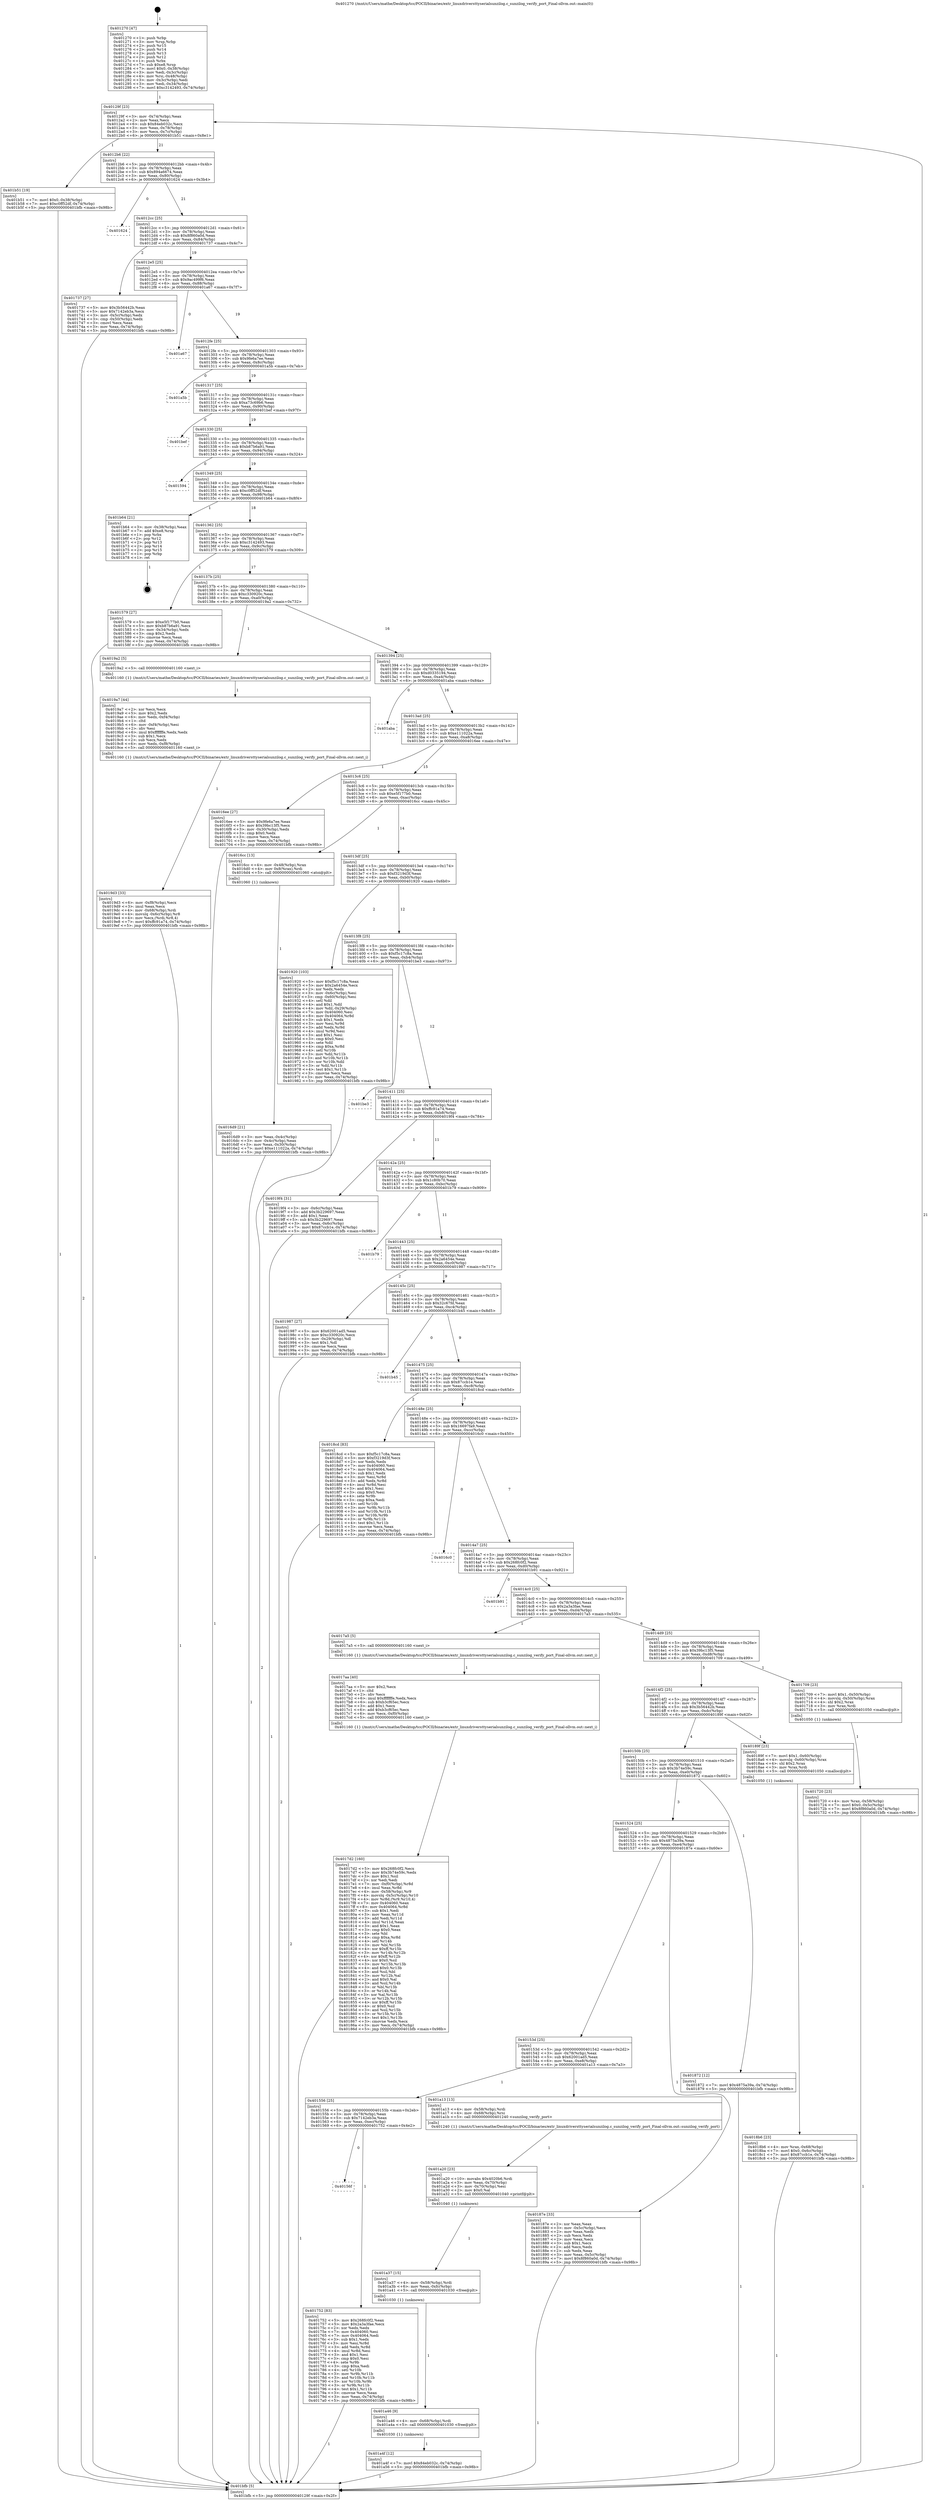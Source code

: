 digraph "0x401270" {
  label = "0x401270 (/mnt/c/Users/mathe/Desktop/tcc/POCII/binaries/extr_linuxdriversttyserialsunzilog.c_sunzilog_verify_port_Final-ollvm.out::main(0))"
  labelloc = "t"
  node[shape=record]

  Entry [label="",width=0.3,height=0.3,shape=circle,fillcolor=black,style=filled]
  "0x40129f" [label="{
     0x40129f [23]\l
     | [instrs]\l
     &nbsp;&nbsp;0x40129f \<+3\>: mov -0x74(%rbp),%eax\l
     &nbsp;&nbsp;0x4012a2 \<+2\>: mov %eax,%ecx\l
     &nbsp;&nbsp;0x4012a4 \<+6\>: sub $0x84eb032c,%ecx\l
     &nbsp;&nbsp;0x4012aa \<+3\>: mov %eax,-0x78(%rbp)\l
     &nbsp;&nbsp;0x4012ad \<+3\>: mov %ecx,-0x7c(%rbp)\l
     &nbsp;&nbsp;0x4012b0 \<+6\>: je 0000000000401b51 \<main+0x8e1\>\l
  }"]
  "0x401b51" [label="{
     0x401b51 [19]\l
     | [instrs]\l
     &nbsp;&nbsp;0x401b51 \<+7\>: movl $0x0,-0x38(%rbp)\l
     &nbsp;&nbsp;0x401b58 \<+7\>: movl $0xc0ff52df,-0x74(%rbp)\l
     &nbsp;&nbsp;0x401b5f \<+5\>: jmp 0000000000401bfb \<main+0x98b\>\l
  }"]
  "0x4012b6" [label="{
     0x4012b6 [22]\l
     | [instrs]\l
     &nbsp;&nbsp;0x4012b6 \<+5\>: jmp 00000000004012bb \<main+0x4b\>\l
     &nbsp;&nbsp;0x4012bb \<+3\>: mov -0x78(%rbp),%eax\l
     &nbsp;&nbsp;0x4012be \<+5\>: sub $0x894a6674,%eax\l
     &nbsp;&nbsp;0x4012c3 \<+3\>: mov %eax,-0x80(%rbp)\l
     &nbsp;&nbsp;0x4012c6 \<+6\>: je 0000000000401624 \<main+0x3b4\>\l
  }"]
  Exit [label="",width=0.3,height=0.3,shape=circle,fillcolor=black,style=filled,peripheries=2]
  "0x401624" [label="{
     0x401624\l
  }", style=dashed]
  "0x4012cc" [label="{
     0x4012cc [25]\l
     | [instrs]\l
     &nbsp;&nbsp;0x4012cc \<+5\>: jmp 00000000004012d1 \<main+0x61\>\l
     &nbsp;&nbsp;0x4012d1 \<+3\>: mov -0x78(%rbp),%eax\l
     &nbsp;&nbsp;0x4012d4 \<+5\>: sub $0x8f860a0d,%eax\l
     &nbsp;&nbsp;0x4012d9 \<+6\>: mov %eax,-0x84(%rbp)\l
     &nbsp;&nbsp;0x4012df \<+6\>: je 0000000000401737 \<main+0x4c7\>\l
  }"]
  "0x401a4f" [label="{
     0x401a4f [12]\l
     | [instrs]\l
     &nbsp;&nbsp;0x401a4f \<+7\>: movl $0x84eb032c,-0x74(%rbp)\l
     &nbsp;&nbsp;0x401a56 \<+5\>: jmp 0000000000401bfb \<main+0x98b\>\l
  }"]
  "0x401737" [label="{
     0x401737 [27]\l
     | [instrs]\l
     &nbsp;&nbsp;0x401737 \<+5\>: mov $0x3b56442b,%eax\l
     &nbsp;&nbsp;0x40173c \<+5\>: mov $0x7142eb3a,%ecx\l
     &nbsp;&nbsp;0x401741 \<+3\>: mov -0x5c(%rbp),%edx\l
     &nbsp;&nbsp;0x401744 \<+3\>: cmp -0x50(%rbp),%edx\l
     &nbsp;&nbsp;0x401747 \<+3\>: cmovl %ecx,%eax\l
     &nbsp;&nbsp;0x40174a \<+3\>: mov %eax,-0x74(%rbp)\l
     &nbsp;&nbsp;0x40174d \<+5\>: jmp 0000000000401bfb \<main+0x98b\>\l
  }"]
  "0x4012e5" [label="{
     0x4012e5 [25]\l
     | [instrs]\l
     &nbsp;&nbsp;0x4012e5 \<+5\>: jmp 00000000004012ea \<main+0x7a\>\l
     &nbsp;&nbsp;0x4012ea \<+3\>: mov -0x78(%rbp),%eax\l
     &nbsp;&nbsp;0x4012ed \<+5\>: sub $0x9ac499f6,%eax\l
     &nbsp;&nbsp;0x4012f2 \<+6\>: mov %eax,-0x88(%rbp)\l
     &nbsp;&nbsp;0x4012f8 \<+6\>: je 0000000000401a67 \<main+0x7f7\>\l
  }"]
  "0x401a46" [label="{
     0x401a46 [9]\l
     | [instrs]\l
     &nbsp;&nbsp;0x401a46 \<+4\>: mov -0x68(%rbp),%rdi\l
     &nbsp;&nbsp;0x401a4a \<+5\>: call 0000000000401030 \<free@plt\>\l
     | [calls]\l
     &nbsp;&nbsp;0x401030 \{1\} (unknown)\l
  }"]
  "0x401a67" [label="{
     0x401a67\l
  }", style=dashed]
  "0x4012fe" [label="{
     0x4012fe [25]\l
     | [instrs]\l
     &nbsp;&nbsp;0x4012fe \<+5\>: jmp 0000000000401303 \<main+0x93\>\l
     &nbsp;&nbsp;0x401303 \<+3\>: mov -0x78(%rbp),%eax\l
     &nbsp;&nbsp;0x401306 \<+5\>: sub $0x9fe6a7ee,%eax\l
     &nbsp;&nbsp;0x40130b \<+6\>: mov %eax,-0x8c(%rbp)\l
     &nbsp;&nbsp;0x401311 \<+6\>: je 0000000000401a5b \<main+0x7eb\>\l
  }"]
  "0x401a37" [label="{
     0x401a37 [15]\l
     | [instrs]\l
     &nbsp;&nbsp;0x401a37 \<+4\>: mov -0x58(%rbp),%rdi\l
     &nbsp;&nbsp;0x401a3b \<+6\>: mov %eax,-0xfc(%rbp)\l
     &nbsp;&nbsp;0x401a41 \<+5\>: call 0000000000401030 \<free@plt\>\l
     | [calls]\l
     &nbsp;&nbsp;0x401030 \{1\} (unknown)\l
  }"]
  "0x401a5b" [label="{
     0x401a5b\l
  }", style=dashed]
  "0x401317" [label="{
     0x401317 [25]\l
     | [instrs]\l
     &nbsp;&nbsp;0x401317 \<+5\>: jmp 000000000040131c \<main+0xac\>\l
     &nbsp;&nbsp;0x40131c \<+3\>: mov -0x78(%rbp),%eax\l
     &nbsp;&nbsp;0x40131f \<+5\>: sub $0xa73c69b6,%eax\l
     &nbsp;&nbsp;0x401324 \<+6\>: mov %eax,-0x90(%rbp)\l
     &nbsp;&nbsp;0x40132a \<+6\>: je 0000000000401bef \<main+0x97f\>\l
  }"]
  "0x401a20" [label="{
     0x401a20 [23]\l
     | [instrs]\l
     &nbsp;&nbsp;0x401a20 \<+10\>: movabs $0x4020b6,%rdi\l
     &nbsp;&nbsp;0x401a2a \<+3\>: mov %eax,-0x70(%rbp)\l
     &nbsp;&nbsp;0x401a2d \<+3\>: mov -0x70(%rbp),%esi\l
     &nbsp;&nbsp;0x401a30 \<+2\>: mov $0x0,%al\l
     &nbsp;&nbsp;0x401a32 \<+5\>: call 0000000000401040 \<printf@plt\>\l
     | [calls]\l
     &nbsp;&nbsp;0x401040 \{1\} (unknown)\l
  }"]
  "0x401bef" [label="{
     0x401bef\l
  }", style=dashed]
  "0x401330" [label="{
     0x401330 [25]\l
     | [instrs]\l
     &nbsp;&nbsp;0x401330 \<+5\>: jmp 0000000000401335 \<main+0xc5\>\l
     &nbsp;&nbsp;0x401335 \<+3\>: mov -0x78(%rbp),%eax\l
     &nbsp;&nbsp;0x401338 \<+5\>: sub $0xb87b6a91,%eax\l
     &nbsp;&nbsp;0x40133d \<+6\>: mov %eax,-0x94(%rbp)\l
     &nbsp;&nbsp;0x401343 \<+6\>: je 0000000000401594 \<main+0x324\>\l
  }"]
  "0x4019d3" [label="{
     0x4019d3 [33]\l
     | [instrs]\l
     &nbsp;&nbsp;0x4019d3 \<+6\>: mov -0xf8(%rbp),%ecx\l
     &nbsp;&nbsp;0x4019d9 \<+3\>: imul %eax,%ecx\l
     &nbsp;&nbsp;0x4019dc \<+4\>: mov -0x68(%rbp),%rdi\l
     &nbsp;&nbsp;0x4019e0 \<+4\>: movslq -0x6c(%rbp),%r8\l
     &nbsp;&nbsp;0x4019e4 \<+4\>: mov %ecx,(%rdi,%r8,4)\l
     &nbsp;&nbsp;0x4019e8 \<+7\>: movl $0xffc91a74,-0x74(%rbp)\l
     &nbsp;&nbsp;0x4019ef \<+5\>: jmp 0000000000401bfb \<main+0x98b\>\l
  }"]
  "0x401594" [label="{
     0x401594\l
  }", style=dashed]
  "0x401349" [label="{
     0x401349 [25]\l
     | [instrs]\l
     &nbsp;&nbsp;0x401349 \<+5\>: jmp 000000000040134e \<main+0xde\>\l
     &nbsp;&nbsp;0x40134e \<+3\>: mov -0x78(%rbp),%eax\l
     &nbsp;&nbsp;0x401351 \<+5\>: sub $0xc0ff52df,%eax\l
     &nbsp;&nbsp;0x401356 \<+6\>: mov %eax,-0x98(%rbp)\l
     &nbsp;&nbsp;0x40135c \<+6\>: je 0000000000401b64 \<main+0x8f4\>\l
  }"]
  "0x4019a7" [label="{
     0x4019a7 [44]\l
     | [instrs]\l
     &nbsp;&nbsp;0x4019a7 \<+2\>: xor %ecx,%ecx\l
     &nbsp;&nbsp;0x4019a9 \<+5\>: mov $0x2,%edx\l
     &nbsp;&nbsp;0x4019ae \<+6\>: mov %edx,-0xf4(%rbp)\l
     &nbsp;&nbsp;0x4019b4 \<+1\>: cltd\l
     &nbsp;&nbsp;0x4019b5 \<+6\>: mov -0xf4(%rbp),%esi\l
     &nbsp;&nbsp;0x4019bb \<+2\>: idiv %esi\l
     &nbsp;&nbsp;0x4019bd \<+6\>: imul $0xfffffffe,%edx,%edx\l
     &nbsp;&nbsp;0x4019c3 \<+3\>: sub $0x1,%ecx\l
     &nbsp;&nbsp;0x4019c6 \<+2\>: sub %ecx,%edx\l
     &nbsp;&nbsp;0x4019c8 \<+6\>: mov %edx,-0xf8(%rbp)\l
     &nbsp;&nbsp;0x4019ce \<+5\>: call 0000000000401160 \<next_i\>\l
     | [calls]\l
     &nbsp;&nbsp;0x401160 \{1\} (/mnt/c/Users/mathe/Desktop/tcc/POCII/binaries/extr_linuxdriversttyserialsunzilog.c_sunzilog_verify_port_Final-ollvm.out::next_i)\l
  }"]
  "0x401b64" [label="{
     0x401b64 [21]\l
     | [instrs]\l
     &nbsp;&nbsp;0x401b64 \<+3\>: mov -0x38(%rbp),%eax\l
     &nbsp;&nbsp;0x401b67 \<+7\>: add $0xe8,%rsp\l
     &nbsp;&nbsp;0x401b6e \<+1\>: pop %rbx\l
     &nbsp;&nbsp;0x401b6f \<+2\>: pop %r12\l
     &nbsp;&nbsp;0x401b71 \<+2\>: pop %r13\l
     &nbsp;&nbsp;0x401b73 \<+2\>: pop %r14\l
     &nbsp;&nbsp;0x401b75 \<+2\>: pop %r15\l
     &nbsp;&nbsp;0x401b77 \<+1\>: pop %rbp\l
     &nbsp;&nbsp;0x401b78 \<+1\>: ret\l
  }"]
  "0x401362" [label="{
     0x401362 [25]\l
     | [instrs]\l
     &nbsp;&nbsp;0x401362 \<+5\>: jmp 0000000000401367 \<main+0xf7\>\l
     &nbsp;&nbsp;0x401367 \<+3\>: mov -0x78(%rbp),%eax\l
     &nbsp;&nbsp;0x40136a \<+5\>: sub $0xc3142493,%eax\l
     &nbsp;&nbsp;0x40136f \<+6\>: mov %eax,-0x9c(%rbp)\l
     &nbsp;&nbsp;0x401375 \<+6\>: je 0000000000401579 \<main+0x309\>\l
  }"]
  "0x4018b6" [label="{
     0x4018b6 [23]\l
     | [instrs]\l
     &nbsp;&nbsp;0x4018b6 \<+4\>: mov %rax,-0x68(%rbp)\l
     &nbsp;&nbsp;0x4018ba \<+7\>: movl $0x0,-0x6c(%rbp)\l
     &nbsp;&nbsp;0x4018c1 \<+7\>: movl $0x87ccb1e,-0x74(%rbp)\l
     &nbsp;&nbsp;0x4018c8 \<+5\>: jmp 0000000000401bfb \<main+0x98b\>\l
  }"]
  "0x401579" [label="{
     0x401579 [27]\l
     | [instrs]\l
     &nbsp;&nbsp;0x401579 \<+5\>: mov $0xe5f177b0,%eax\l
     &nbsp;&nbsp;0x40157e \<+5\>: mov $0xb87b6a91,%ecx\l
     &nbsp;&nbsp;0x401583 \<+3\>: mov -0x34(%rbp),%edx\l
     &nbsp;&nbsp;0x401586 \<+3\>: cmp $0x2,%edx\l
     &nbsp;&nbsp;0x401589 \<+3\>: cmovne %ecx,%eax\l
     &nbsp;&nbsp;0x40158c \<+3\>: mov %eax,-0x74(%rbp)\l
     &nbsp;&nbsp;0x40158f \<+5\>: jmp 0000000000401bfb \<main+0x98b\>\l
  }"]
  "0x40137b" [label="{
     0x40137b [25]\l
     | [instrs]\l
     &nbsp;&nbsp;0x40137b \<+5\>: jmp 0000000000401380 \<main+0x110\>\l
     &nbsp;&nbsp;0x401380 \<+3\>: mov -0x78(%rbp),%eax\l
     &nbsp;&nbsp;0x401383 \<+5\>: sub $0xc330920c,%eax\l
     &nbsp;&nbsp;0x401388 \<+6\>: mov %eax,-0xa0(%rbp)\l
     &nbsp;&nbsp;0x40138e \<+6\>: je 00000000004019a2 \<main+0x732\>\l
  }"]
  "0x401bfb" [label="{
     0x401bfb [5]\l
     | [instrs]\l
     &nbsp;&nbsp;0x401bfb \<+5\>: jmp 000000000040129f \<main+0x2f\>\l
  }"]
  "0x401270" [label="{
     0x401270 [47]\l
     | [instrs]\l
     &nbsp;&nbsp;0x401270 \<+1\>: push %rbp\l
     &nbsp;&nbsp;0x401271 \<+3\>: mov %rsp,%rbp\l
     &nbsp;&nbsp;0x401274 \<+2\>: push %r15\l
     &nbsp;&nbsp;0x401276 \<+2\>: push %r14\l
     &nbsp;&nbsp;0x401278 \<+2\>: push %r13\l
     &nbsp;&nbsp;0x40127a \<+2\>: push %r12\l
     &nbsp;&nbsp;0x40127c \<+1\>: push %rbx\l
     &nbsp;&nbsp;0x40127d \<+7\>: sub $0xe8,%rsp\l
     &nbsp;&nbsp;0x401284 \<+7\>: movl $0x0,-0x38(%rbp)\l
     &nbsp;&nbsp;0x40128b \<+3\>: mov %edi,-0x3c(%rbp)\l
     &nbsp;&nbsp;0x40128e \<+4\>: mov %rsi,-0x48(%rbp)\l
     &nbsp;&nbsp;0x401292 \<+3\>: mov -0x3c(%rbp),%edi\l
     &nbsp;&nbsp;0x401295 \<+3\>: mov %edi,-0x34(%rbp)\l
     &nbsp;&nbsp;0x401298 \<+7\>: movl $0xc3142493,-0x74(%rbp)\l
  }"]
  "0x4017d2" [label="{
     0x4017d2 [160]\l
     | [instrs]\l
     &nbsp;&nbsp;0x4017d2 \<+5\>: mov $0x268fc0f2,%ecx\l
     &nbsp;&nbsp;0x4017d7 \<+5\>: mov $0x3b74e59c,%edx\l
     &nbsp;&nbsp;0x4017dc \<+3\>: mov $0x1,%sil\l
     &nbsp;&nbsp;0x4017df \<+2\>: xor %edi,%edi\l
     &nbsp;&nbsp;0x4017e1 \<+7\>: mov -0xf0(%rbp),%r8d\l
     &nbsp;&nbsp;0x4017e8 \<+4\>: imul %eax,%r8d\l
     &nbsp;&nbsp;0x4017ec \<+4\>: mov -0x58(%rbp),%r9\l
     &nbsp;&nbsp;0x4017f0 \<+4\>: movslq -0x5c(%rbp),%r10\l
     &nbsp;&nbsp;0x4017f4 \<+4\>: mov %r8d,(%r9,%r10,4)\l
     &nbsp;&nbsp;0x4017f8 \<+7\>: mov 0x404060,%eax\l
     &nbsp;&nbsp;0x4017ff \<+8\>: mov 0x404064,%r8d\l
     &nbsp;&nbsp;0x401807 \<+3\>: sub $0x1,%edi\l
     &nbsp;&nbsp;0x40180a \<+3\>: mov %eax,%r11d\l
     &nbsp;&nbsp;0x40180d \<+3\>: add %edi,%r11d\l
     &nbsp;&nbsp;0x401810 \<+4\>: imul %r11d,%eax\l
     &nbsp;&nbsp;0x401814 \<+3\>: and $0x1,%eax\l
     &nbsp;&nbsp;0x401817 \<+3\>: cmp $0x0,%eax\l
     &nbsp;&nbsp;0x40181a \<+3\>: sete %bl\l
     &nbsp;&nbsp;0x40181d \<+4\>: cmp $0xa,%r8d\l
     &nbsp;&nbsp;0x401821 \<+4\>: setl %r14b\l
     &nbsp;&nbsp;0x401825 \<+3\>: mov %bl,%r15b\l
     &nbsp;&nbsp;0x401828 \<+4\>: xor $0xff,%r15b\l
     &nbsp;&nbsp;0x40182c \<+3\>: mov %r14b,%r12b\l
     &nbsp;&nbsp;0x40182f \<+4\>: xor $0xff,%r12b\l
     &nbsp;&nbsp;0x401833 \<+4\>: xor $0x0,%sil\l
     &nbsp;&nbsp;0x401837 \<+3\>: mov %r15b,%r13b\l
     &nbsp;&nbsp;0x40183a \<+4\>: and $0x0,%r13b\l
     &nbsp;&nbsp;0x40183e \<+3\>: and %sil,%bl\l
     &nbsp;&nbsp;0x401841 \<+3\>: mov %r12b,%al\l
     &nbsp;&nbsp;0x401844 \<+2\>: and $0x0,%al\l
     &nbsp;&nbsp;0x401846 \<+3\>: and %sil,%r14b\l
     &nbsp;&nbsp;0x401849 \<+3\>: or %bl,%r13b\l
     &nbsp;&nbsp;0x40184c \<+3\>: or %r14b,%al\l
     &nbsp;&nbsp;0x40184f \<+3\>: xor %al,%r13b\l
     &nbsp;&nbsp;0x401852 \<+3\>: or %r12b,%r15b\l
     &nbsp;&nbsp;0x401855 \<+4\>: xor $0xff,%r15b\l
     &nbsp;&nbsp;0x401859 \<+4\>: or $0x0,%sil\l
     &nbsp;&nbsp;0x40185d \<+3\>: and %sil,%r15b\l
     &nbsp;&nbsp;0x401860 \<+3\>: or %r15b,%r13b\l
     &nbsp;&nbsp;0x401863 \<+4\>: test $0x1,%r13b\l
     &nbsp;&nbsp;0x401867 \<+3\>: cmovne %edx,%ecx\l
     &nbsp;&nbsp;0x40186a \<+3\>: mov %ecx,-0x74(%rbp)\l
     &nbsp;&nbsp;0x40186d \<+5\>: jmp 0000000000401bfb \<main+0x98b\>\l
  }"]
  "0x4019a2" [label="{
     0x4019a2 [5]\l
     | [instrs]\l
     &nbsp;&nbsp;0x4019a2 \<+5\>: call 0000000000401160 \<next_i\>\l
     | [calls]\l
     &nbsp;&nbsp;0x401160 \{1\} (/mnt/c/Users/mathe/Desktop/tcc/POCII/binaries/extr_linuxdriversttyserialsunzilog.c_sunzilog_verify_port_Final-ollvm.out::next_i)\l
  }"]
  "0x401394" [label="{
     0x401394 [25]\l
     | [instrs]\l
     &nbsp;&nbsp;0x401394 \<+5\>: jmp 0000000000401399 \<main+0x129\>\l
     &nbsp;&nbsp;0x401399 \<+3\>: mov -0x78(%rbp),%eax\l
     &nbsp;&nbsp;0x40139c \<+5\>: sub $0xd0335194,%eax\l
     &nbsp;&nbsp;0x4013a1 \<+6\>: mov %eax,-0xa4(%rbp)\l
     &nbsp;&nbsp;0x4013a7 \<+6\>: je 0000000000401aba \<main+0x84a\>\l
  }"]
  "0x4017aa" [label="{
     0x4017aa [40]\l
     | [instrs]\l
     &nbsp;&nbsp;0x4017aa \<+5\>: mov $0x2,%ecx\l
     &nbsp;&nbsp;0x4017af \<+1\>: cltd\l
     &nbsp;&nbsp;0x4017b0 \<+2\>: idiv %ecx\l
     &nbsp;&nbsp;0x4017b2 \<+6\>: imul $0xfffffffe,%edx,%ecx\l
     &nbsp;&nbsp;0x4017b8 \<+6\>: sub $0xb3cf65ec,%ecx\l
     &nbsp;&nbsp;0x4017be \<+3\>: add $0x1,%ecx\l
     &nbsp;&nbsp;0x4017c1 \<+6\>: add $0xb3cf65ec,%ecx\l
     &nbsp;&nbsp;0x4017c7 \<+6\>: mov %ecx,-0xf0(%rbp)\l
     &nbsp;&nbsp;0x4017cd \<+5\>: call 0000000000401160 \<next_i\>\l
     | [calls]\l
     &nbsp;&nbsp;0x401160 \{1\} (/mnt/c/Users/mathe/Desktop/tcc/POCII/binaries/extr_linuxdriversttyserialsunzilog.c_sunzilog_verify_port_Final-ollvm.out::next_i)\l
  }"]
  "0x401aba" [label="{
     0x401aba\l
  }", style=dashed]
  "0x4013ad" [label="{
     0x4013ad [25]\l
     | [instrs]\l
     &nbsp;&nbsp;0x4013ad \<+5\>: jmp 00000000004013b2 \<main+0x142\>\l
     &nbsp;&nbsp;0x4013b2 \<+3\>: mov -0x78(%rbp),%eax\l
     &nbsp;&nbsp;0x4013b5 \<+5\>: sub $0xe111022a,%eax\l
     &nbsp;&nbsp;0x4013ba \<+6\>: mov %eax,-0xa8(%rbp)\l
     &nbsp;&nbsp;0x4013c0 \<+6\>: je 00000000004016ee \<main+0x47e\>\l
  }"]
  "0x40156f" [label="{
     0x40156f\l
  }", style=dashed]
  "0x4016ee" [label="{
     0x4016ee [27]\l
     | [instrs]\l
     &nbsp;&nbsp;0x4016ee \<+5\>: mov $0x9fe6a7ee,%eax\l
     &nbsp;&nbsp;0x4016f3 \<+5\>: mov $0x39bc13f5,%ecx\l
     &nbsp;&nbsp;0x4016f8 \<+3\>: mov -0x30(%rbp),%edx\l
     &nbsp;&nbsp;0x4016fb \<+3\>: cmp $0x0,%edx\l
     &nbsp;&nbsp;0x4016fe \<+3\>: cmove %ecx,%eax\l
     &nbsp;&nbsp;0x401701 \<+3\>: mov %eax,-0x74(%rbp)\l
     &nbsp;&nbsp;0x401704 \<+5\>: jmp 0000000000401bfb \<main+0x98b\>\l
  }"]
  "0x4013c6" [label="{
     0x4013c6 [25]\l
     | [instrs]\l
     &nbsp;&nbsp;0x4013c6 \<+5\>: jmp 00000000004013cb \<main+0x15b\>\l
     &nbsp;&nbsp;0x4013cb \<+3\>: mov -0x78(%rbp),%eax\l
     &nbsp;&nbsp;0x4013ce \<+5\>: sub $0xe5f177b0,%eax\l
     &nbsp;&nbsp;0x4013d3 \<+6\>: mov %eax,-0xac(%rbp)\l
     &nbsp;&nbsp;0x4013d9 \<+6\>: je 00000000004016cc \<main+0x45c\>\l
  }"]
  "0x401752" [label="{
     0x401752 [83]\l
     | [instrs]\l
     &nbsp;&nbsp;0x401752 \<+5\>: mov $0x268fc0f2,%eax\l
     &nbsp;&nbsp;0x401757 \<+5\>: mov $0x2a3a3fae,%ecx\l
     &nbsp;&nbsp;0x40175c \<+2\>: xor %edx,%edx\l
     &nbsp;&nbsp;0x40175e \<+7\>: mov 0x404060,%esi\l
     &nbsp;&nbsp;0x401765 \<+7\>: mov 0x404064,%edi\l
     &nbsp;&nbsp;0x40176c \<+3\>: sub $0x1,%edx\l
     &nbsp;&nbsp;0x40176f \<+3\>: mov %esi,%r8d\l
     &nbsp;&nbsp;0x401772 \<+3\>: add %edx,%r8d\l
     &nbsp;&nbsp;0x401775 \<+4\>: imul %r8d,%esi\l
     &nbsp;&nbsp;0x401779 \<+3\>: and $0x1,%esi\l
     &nbsp;&nbsp;0x40177c \<+3\>: cmp $0x0,%esi\l
     &nbsp;&nbsp;0x40177f \<+4\>: sete %r9b\l
     &nbsp;&nbsp;0x401783 \<+3\>: cmp $0xa,%edi\l
     &nbsp;&nbsp;0x401786 \<+4\>: setl %r10b\l
     &nbsp;&nbsp;0x40178a \<+3\>: mov %r9b,%r11b\l
     &nbsp;&nbsp;0x40178d \<+3\>: and %r10b,%r11b\l
     &nbsp;&nbsp;0x401790 \<+3\>: xor %r10b,%r9b\l
     &nbsp;&nbsp;0x401793 \<+3\>: or %r9b,%r11b\l
     &nbsp;&nbsp;0x401796 \<+4\>: test $0x1,%r11b\l
     &nbsp;&nbsp;0x40179a \<+3\>: cmovne %ecx,%eax\l
     &nbsp;&nbsp;0x40179d \<+3\>: mov %eax,-0x74(%rbp)\l
     &nbsp;&nbsp;0x4017a0 \<+5\>: jmp 0000000000401bfb \<main+0x98b\>\l
  }"]
  "0x4016cc" [label="{
     0x4016cc [13]\l
     | [instrs]\l
     &nbsp;&nbsp;0x4016cc \<+4\>: mov -0x48(%rbp),%rax\l
     &nbsp;&nbsp;0x4016d0 \<+4\>: mov 0x8(%rax),%rdi\l
     &nbsp;&nbsp;0x4016d4 \<+5\>: call 0000000000401060 \<atoi@plt\>\l
     | [calls]\l
     &nbsp;&nbsp;0x401060 \{1\} (unknown)\l
  }"]
  "0x4013df" [label="{
     0x4013df [25]\l
     | [instrs]\l
     &nbsp;&nbsp;0x4013df \<+5\>: jmp 00000000004013e4 \<main+0x174\>\l
     &nbsp;&nbsp;0x4013e4 \<+3\>: mov -0x78(%rbp),%eax\l
     &nbsp;&nbsp;0x4013e7 \<+5\>: sub $0xf3219d3f,%eax\l
     &nbsp;&nbsp;0x4013ec \<+6\>: mov %eax,-0xb0(%rbp)\l
     &nbsp;&nbsp;0x4013f2 \<+6\>: je 0000000000401920 \<main+0x6b0\>\l
  }"]
  "0x4016d9" [label="{
     0x4016d9 [21]\l
     | [instrs]\l
     &nbsp;&nbsp;0x4016d9 \<+3\>: mov %eax,-0x4c(%rbp)\l
     &nbsp;&nbsp;0x4016dc \<+3\>: mov -0x4c(%rbp),%eax\l
     &nbsp;&nbsp;0x4016df \<+3\>: mov %eax,-0x30(%rbp)\l
     &nbsp;&nbsp;0x4016e2 \<+7\>: movl $0xe111022a,-0x74(%rbp)\l
     &nbsp;&nbsp;0x4016e9 \<+5\>: jmp 0000000000401bfb \<main+0x98b\>\l
  }"]
  "0x401556" [label="{
     0x401556 [25]\l
     | [instrs]\l
     &nbsp;&nbsp;0x401556 \<+5\>: jmp 000000000040155b \<main+0x2eb\>\l
     &nbsp;&nbsp;0x40155b \<+3\>: mov -0x78(%rbp),%eax\l
     &nbsp;&nbsp;0x40155e \<+5\>: sub $0x7142eb3a,%eax\l
     &nbsp;&nbsp;0x401563 \<+6\>: mov %eax,-0xec(%rbp)\l
     &nbsp;&nbsp;0x401569 \<+6\>: je 0000000000401752 \<main+0x4e2\>\l
  }"]
  "0x401920" [label="{
     0x401920 [103]\l
     | [instrs]\l
     &nbsp;&nbsp;0x401920 \<+5\>: mov $0xf5c17c8a,%eax\l
     &nbsp;&nbsp;0x401925 \<+5\>: mov $0x2a6454e,%ecx\l
     &nbsp;&nbsp;0x40192a \<+2\>: xor %edx,%edx\l
     &nbsp;&nbsp;0x40192c \<+3\>: mov -0x6c(%rbp),%esi\l
     &nbsp;&nbsp;0x40192f \<+3\>: cmp -0x60(%rbp),%esi\l
     &nbsp;&nbsp;0x401932 \<+4\>: setl %dil\l
     &nbsp;&nbsp;0x401936 \<+4\>: and $0x1,%dil\l
     &nbsp;&nbsp;0x40193a \<+4\>: mov %dil,-0x29(%rbp)\l
     &nbsp;&nbsp;0x40193e \<+7\>: mov 0x404060,%esi\l
     &nbsp;&nbsp;0x401945 \<+8\>: mov 0x404064,%r8d\l
     &nbsp;&nbsp;0x40194d \<+3\>: sub $0x1,%edx\l
     &nbsp;&nbsp;0x401950 \<+3\>: mov %esi,%r9d\l
     &nbsp;&nbsp;0x401953 \<+3\>: add %edx,%r9d\l
     &nbsp;&nbsp;0x401956 \<+4\>: imul %r9d,%esi\l
     &nbsp;&nbsp;0x40195a \<+3\>: and $0x1,%esi\l
     &nbsp;&nbsp;0x40195d \<+3\>: cmp $0x0,%esi\l
     &nbsp;&nbsp;0x401960 \<+4\>: sete %dil\l
     &nbsp;&nbsp;0x401964 \<+4\>: cmp $0xa,%r8d\l
     &nbsp;&nbsp;0x401968 \<+4\>: setl %r10b\l
     &nbsp;&nbsp;0x40196c \<+3\>: mov %dil,%r11b\l
     &nbsp;&nbsp;0x40196f \<+3\>: and %r10b,%r11b\l
     &nbsp;&nbsp;0x401972 \<+3\>: xor %r10b,%dil\l
     &nbsp;&nbsp;0x401975 \<+3\>: or %dil,%r11b\l
     &nbsp;&nbsp;0x401978 \<+4\>: test $0x1,%r11b\l
     &nbsp;&nbsp;0x40197c \<+3\>: cmovne %ecx,%eax\l
     &nbsp;&nbsp;0x40197f \<+3\>: mov %eax,-0x74(%rbp)\l
     &nbsp;&nbsp;0x401982 \<+5\>: jmp 0000000000401bfb \<main+0x98b\>\l
  }"]
  "0x4013f8" [label="{
     0x4013f8 [25]\l
     | [instrs]\l
     &nbsp;&nbsp;0x4013f8 \<+5\>: jmp 00000000004013fd \<main+0x18d\>\l
     &nbsp;&nbsp;0x4013fd \<+3\>: mov -0x78(%rbp),%eax\l
     &nbsp;&nbsp;0x401400 \<+5\>: sub $0xf5c17c8a,%eax\l
     &nbsp;&nbsp;0x401405 \<+6\>: mov %eax,-0xb4(%rbp)\l
     &nbsp;&nbsp;0x40140b \<+6\>: je 0000000000401be3 \<main+0x973\>\l
  }"]
  "0x401a13" [label="{
     0x401a13 [13]\l
     | [instrs]\l
     &nbsp;&nbsp;0x401a13 \<+4\>: mov -0x58(%rbp),%rdi\l
     &nbsp;&nbsp;0x401a17 \<+4\>: mov -0x68(%rbp),%rsi\l
     &nbsp;&nbsp;0x401a1b \<+5\>: call 0000000000401240 \<sunzilog_verify_port\>\l
     | [calls]\l
     &nbsp;&nbsp;0x401240 \{1\} (/mnt/c/Users/mathe/Desktop/tcc/POCII/binaries/extr_linuxdriversttyserialsunzilog.c_sunzilog_verify_port_Final-ollvm.out::sunzilog_verify_port)\l
  }"]
  "0x401be3" [label="{
     0x401be3\l
  }", style=dashed]
  "0x401411" [label="{
     0x401411 [25]\l
     | [instrs]\l
     &nbsp;&nbsp;0x401411 \<+5\>: jmp 0000000000401416 \<main+0x1a6\>\l
     &nbsp;&nbsp;0x401416 \<+3\>: mov -0x78(%rbp),%eax\l
     &nbsp;&nbsp;0x401419 \<+5\>: sub $0xffc91a74,%eax\l
     &nbsp;&nbsp;0x40141e \<+6\>: mov %eax,-0xb8(%rbp)\l
     &nbsp;&nbsp;0x401424 \<+6\>: je 00000000004019f4 \<main+0x784\>\l
  }"]
  "0x40153d" [label="{
     0x40153d [25]\l
     | [instrs]\l
     &nbsp;&nbsp;0x40153d \<+5\>: jmp 0000000000401542 \<main+0x2d2\>\l
     &nbsp;&nbsp;0x401542 \<+3\>: mov -0x78(%rbp),%eax\l
     &nbsp;&nbsp;0x401545 \<+5\>: sub $0x62001ad5,%eax\l
     &nbsp;&nbsp;0x40154a \<+6\>: mov %eax,-0xe8(%rbp)\l
     &nbsp;&nbsp;0x401550 \<+6\>: je 0000000000401a13 \<main+0x7a3\>\l
  }"]
  "0x4019f4" [label="{
     0x4019f4 [31]\l
     | [instrs]\l
     &nbsp;&nbsp;0x4019f4 \<+3\>: mov -0x6c(%rbp),%eax\l
     &nbsp;&nbsp;0x4019f7 \<+5\>: add $0x3b229697,%eax\l
     &nbsp;&nbsp;0x4019fc \<+3\>: add $0x1,%eax\l
     &nbsp;&nbsp;0x4019ff \<+5\>: sub $0x3b229697,%eax\l
     &nbsp;&nbsp;0x401a04 \<+3\>: mov %eax,-0x6c(%rbp)\l
     &nbsp;&nbsp;0x401a07 \<+7\>: movl $0x87ccb1e,-0x74(%rbp)\l
     &nbsp;&nbsp;0x401a0e \<+5\>: jmp 0000000000401bfb \<main+0x98b\>\l
  }"]
  "0x40142a" [label="{
     0x40142a [25]\l
     | [instrs]\l
     &nbsp;&nbsp;0x40142a \<+5\>: jmp 000000000040142f \<main+0x1bf\>\l
     &nbsp;&nbsp;0x40142f \<+3\>: mov -0x78(%rbp),%eax\l
     &nbsp;&nbsp;0x401432 \<+5\>: sub $0x1c80b70,%eax\l
     &nbsp;&nbsp;0x401437 \<+6\>: mov %eax,-0xbc(%rbp)\l
     &nbsp;&nbsp;0x40143d \<+6\>: je 0000000000401b79 \<main+0x909\>\l
  }"]
  "0x40187e" [label="{
     0x40187e [33]\l
     | [instrs]\l
     &nbsp;&nbsp;0x40187e \<+2\>: xor %eax,%eax\l
     &nbsp;&nbsp;0x401880 \<+3\>: mov -0x5c(%rbp),%ecx\l
     &nbsp;&nbsp;0x401883 \<+2\>: mov %eax,%edx\l
     &nbsp;&nbsp;0x401885 \<+2\>: sub %ecx,%edx\l
     &nbsp;&nbsp;0x401887 \<+2\>: mov %eax,%ecx\l
     &nbsp;&nbsp;0x401889 \<+3\>: sub $0x1,%ecx\l
     &nbsp;&nbsp;0x40188c \<+2\>: add %ecx,%edx\l
     &nbsp;&nbsp;0x40188e \<+2\>: sub %edx,%eax\l
     &nbsp;&nbsp;0x401890 \<+3\>: mov %eax,-0x5c(%rbp)\l
     &nbsp;&nbsp;0x401893 \<+7\>: movl $0x8f860a0d,-0x74(%rbp)\l
     &nbsp;&nbsp;0x40189a \<+5\>: jmp 0000000000401bfb \<main+0x98b\>\l
  }"]
  "0x401b79" [label="{
     0x401b79\l
  }", style=dashed]
  "0x401443" [label="{
     0x401443 [25]\l
     | [instrs]\l
     &nbsp;&nbsp;0x401443 \<+5\>: jmp 0000000000401448 \<main+0x1d8\>\l
     &nbsp;&nbsp;0x401448 \<+3\>: mov -0x78(%rbp),%eax\l
     &nbsp;&nbsp;0x40144b \<+5\>: sub $0x2a6454e,%eax\l
     &nbsp;&nbsp;0x401450 \<+6\>: mov %eax,-0xc0(%rbp)\l
     &nbsp;&nbsp;0x401456 \<+6\>: je 0000000000401987 \<main+0x717\>\l
  }"]
  "0x401524" [label="{
     0x401524 [25]\l
     | [instrs]\l
     &nbsp;&nbsp;0x401524 \<+5\>: jmp 0000000000401529 \<main+0x2b9\>\l
     &nbsp;&nbsp;0x401529 \<+3\>: mov -0x78(%rbp),%eax\l
     &nbsp;&nbsp;0x40152c \<+5\>: sub $0x4875a39a,%eax\l
     &nbsp;&nbsp;0x401531 \<+6\>: mov %eax,-0xe4(%rbp)\l
     &nbsp;&nbsp;0x401537 \<+6\>: je 000000000040187e \<main+0x60e\>\l
  }"]
  "0x401987" [label="{
     0x401987 [27]\l
     | [instrs]\l
     &nbsp;&nbsp;0x401987 \<+5\>: mov $0x62001ad5,%eax\l
     &nbsp;&nbsp;0x40198c \<+5\>: mov $0xc330920c,%ecx\l
     &nbsp;&nbsp;0x401991 \<+3\>: mov -0x29(%rbp),%dl\l
     &nbsp;&nbsp;0x401994 \<+3\>: test $0x1,%dl\l
     &nbsp;&nbsp;0x401997 \<+3\>: cmovne %ecx,%eax\l
     &nbsp;&nbsp;0x40199a \<+3\>: mov %eax,-0x74(%rbp)\l
     &nbsp;&nbsp;0x40199d \<+5\>: jmp 0000000000401bfb \<main+0x98b\>\l
  }"]
  "0x40145c" [label="{
     0x40145c [25]\l
     | [instrs]\l
     &nbsp;&nbsp;0x40145c \<+5\>: jmp 0000000000401461 \<main+0x1f1\>\l
     &nbsp;&nbsp;0x401461 \<+3\>: mov -0x78(%rbp),%eax\l
     &nbsp;&nbsp;0x401464 \<+5\>: sub $0x32c67fd,%eax\l
     &nbsp;&nbsp;0x401469 \<+6\>: mov %eax,-0xc4(%rbp)\l
     &nbsp;&nbsp;0x40146f \<+6\>: je 0000000000401b45 \<main+0x8d5\>\l
  }"]
  "0x401872" [label="{
     0x401872 [12]\l
     | [instrs]\l
     &nbsp;&nbsp;0x401872 \<+7\>: movl $0x4875a39a,-0x74(%rbp)\l
     &nbsp;&nbsp;0x401879 \<+5\>: jmp 0000000000401bfb \<main+0x98b\>\l
  }"]
  "0x401b45" [label="{
     0x401b45\l
  }", style=dashed]
  "0x401475" [label="{
     0x401475 [25]\l
     | [instrs]\l
     &nbsp;&nbsp;0x401475 \<+5\>: jmp 000000000040147a \<main+0x20a\>\l
     &nbsp;&nbsp;0x40147a \<+3\>: mov -0x78(%rbp),%eax\l
     &nbsp;&nbsp;0x40147d \<+5\>: sub $0x87ccb1e,%eax\l
     &nbsp;&nbsp;0x401482 \<+6\>: mov %eax,-0xc8(%rbp)\l
     &nbsp;&nbsp;0x401488 \<+6\>: je 00000000004018cd \<main+0x65d\>\l
  }"]
  "0x40150b" [label="{
     0x40150b [25]\l
     | [instrs]\l
     &nbsp;&nbsp;0x40150b \<+5\>: jmp 0000000000401510 \<main+0x2a0\>\l
     &nbsp;&nbsp;0x401510 \<+3\>: mov -0x78(%rbp),%eax\l
     &nbsp;&nbsp;0x401513 \<+5\>: sub $0x3b74e59c,%eax\l
     &nbsp;&nbsp;0x401518 \<+6\>: mov %eax,-0xe0(%rbp)\l
     &nbsp;&nbsp;0x40151e \<+6\>: je 0000000000401872 \<main+0x602\>\l
  }"]
  "0x4018cd" [label="{
     0x4018cd [83]\l
     | [instrs]\l
     &nbsp;&nbsp;0x4018cd \<+5\>: mov $0xf5c17c8a,%eax\l
     &nbsp;&nbsp;0x4018d2 \<+5\>: mov $0xf3219d3f,%ecx\l
     &nbsp;&nbsp;0x4018d7 \<+2\>: xor %edx,%edx\l
     &nbsp;&nbsp;0x4018d9 \<+7\>: mov 0x404060,%esi\l
     &nbsp;&nbsp;0x4018e0 \<+7\>: mov 0x404064,%edi\l
     &nbsp;&nbsp;0x4018e7 \<+3\>: sub $0x1,%edx\l
     &nbsp;&nbsp;0x4018ea \<+3\>: mov %esi,%r8d\l
     &nbsp;&nbsp;0x4018ed \<+3\>: add %edx,%r8d\l
     &nbsp;&nbsp;0x4018f0 \<+4\>: imul %r8d,%esi\l
     &nbsp;&nbsp;0x4018f4 \<+3\>: and $0x1,%esi\l
     &nbsp;&nbsp;0x4018f7 \<+3\>: cmp $0x0,%esi\l
     &nbsp;&nbsp;0x4018fa \<+4\>: sete %r9b\l
     &nbsp;&nbsp;0x4018fe \<+3\>: cmp $0xa,%edi\l
     &nbsp;&nbsp;0x401901 \<+4\>: setl %r10b\l
     &nbsp;&nbsp;0x401905 \<+3\>: mov %r9b,%r11b\l
     &nbsp;&nbsp;0x401908 \<+3\>: and %r10b,%r11b\l
     &nbsp;&nbsp;0x40190b \<+3\>: xor %r10b,%r9b\l
     &nbsp;&nbsp;0x40190e \<+3\>: or %r9b,%r11b\l
     &nbsp;&nbsp;0x401911 \<+4\>: test $0x1,%r11b\l
     &nbsp;&nbsp;0x401915 \<+3\>: cmovne %ecx,%eax\l
     &nbsp;&nbsp;0x401918 \<+3\>: mov %eax,-0x74(%rbp)\l
     &nbsp;&nbsp;0x40191b \<+5\>: jmp 0000000000401bfb \<main+0x98b\>\l
  }"]
  "0x40148e" [label="{
     0x40148e [25]\l
     | [instrs]\l
     &nbsp;&nbsp;0x40148e \<+5\>: jmp 0000000000401493 \<main+0x223\>\l
     &nbsp;&nbsp;0x401493 \<+3\>: mov -0x78(%rbp),%eax\l
     &nbsp;&nbsp;0x401496 \<+5\>: sub $0x16697fa9,%eax\l
     &nbsp;&nbsp;0x40149b \<+6\>: mov %eax,-0xcc(%rbp)\l
     &nbsp;&nbsp;0x4014a1 \<+6\>: je 00000000004016c0 \<main+0x450\>\l
  }"]
  "0x40189f" [label="{
     0x40189f [23]\l
     | [instrs]\l
     &nbsp;&nbsp;0x40189f \<+7\>: movl $0x1,-0x60(%rbp)\l
     &nbsp;&nbsp;0x4018a6 \<+4\>: movslq -0x60(%rbp),%rax\l
     &nbsp;&nbsp;0x4018aa \<+4\>: shl $0x2,%rax\l
     &nbsp;&nbsp;0x4018ae \<+3\>: mov %rax,%rdi\l
     &nbsp;&nbsp;0x4018b1 \<+5\>: call 0000000000401050 \<malloc@plt\>\l
     | [calls]\l
     &nbsp;&nbsp;0x401050 \{1\} (unknown)\l
  }"]
  "0x4016c0" [label="{
     0x4016c0\l
  }", style=dashed]
  "0x4014a7" [label="{
     0x4014a7 [25]\l
     | [instrs]\l
     &nbsp;&nbsp;0x4014a7 \<+5\>: jmp 00000000004014ac \<main+0x23c\>\l
     &nbsp;&nbsp;0x4014ac \<+3\>: mov -0x78(%rbp),%eax\l
     &nbsp;&nbsp;0x4014af \<+5\>: sub $0x268fc0f2,%eax\l
     &nbsp;&nbsp;0x4014b4 \<+6\>: mov %eax,-0xd0(%rbp)\l
     &nbsp;&nbsp;0x4014ba \<+6\>: je 0000000000401b91 \<main+0x921\>\l
  }"]
  "0x401720" [label="{
     0x401720 [23]\l
     | [instrs]\l
     &nbsp;&nbsp;0x401720 \<+4\>: mov %rax,-0x58(%rbp)\l
     &nbsp;&nbsp;0x401724 \<+7\>: movl $0x0,-0x5c(%rbp)\l
     &nbsp;&nbsp;0x40172b \<+7\>: movl $0x8f860a0d,-0x74(%rbp)\l
     &nbsp;&nbsp;0x401732 \<+5\>: jmp 0000000000401bfb \<main+0x98b\>\l
  }"]
  "0x401b91" [label="{
     0x401b91\l
  }", style=dashed]
  "0x4014c0" [label="{
     0x4014c0 [25]\l
     | [instrs]\l
     &nbsp;&nbsp;0x4014c0 \<+5\>: jmp 00000000004014c5 \<main+0x255\>\l
     &nbsp;&nbsp;0x4014c5 \<+3\>: mov -0x78(%rbp),%eax\l
     &nbsp;&nbsp;0x4014c8 \<+5\>: sub $0x2a3a3fae,%eax\l
     &nbsp;&nbsp;0x4014cd \<+6\>: mov %eax,-0xd4(%rbp)\l
     &nbsp;&nbsp;0x4014d3 \<+6\>: je 00000000004017a5 \<main+0x535\>\l
  }"]
  "0x4014f2" [label="{
     0x4014f2 [25]\l
     | [instrs]\l
     &nbsp;&nbsp;0x4014f2 \<+5\>: jmp 00000000004014f7 \<main+0x287\>\l
     &nbsp;&nbsp;0x4014f7 \<+3\>: mov -0x78(%rbp),%eax\l
     &nbsp;&nbsp;0x4014fa \<+5\>: sub $0x3b56442b,%eax\l
     &nbsp;&nbsp;0x4014ff \<+6\>: mov %eax,-0xdc(%rbp)\l
     &nbsp;&nbsp;0x401505 \<+6\>: je 000000000040189f \<main+0x62f\>\l
  }"]
  "0x4017a5" [label="{
     0x4017a5 [5]\l
     | [instrs]\l
     &nbsp;&nbsp;0x4017a5 \<+5\>: call 0000000000401160 \<next_i\>\l
     | [calls]\l
     &nbsp;&nbsp;0x401160 \{1\} (/mnt/c/Users/mathe/Desktop/tcc/POCII/binaries/extr_linuxdriversttyserialsunzilog.c_sunzilog_verify_port_Final-ollvm.out::next_i)\l
  }"]
  "0x4014d9" [label="{
     0x4014d9 [25]\l
     | [instrs]\l
     &nbsp;&nbsp;0x4014d9 \<+5\>: jmp 00000000004014de \<main+0x26e\>\l
     &nbsp;&nbsp;0x4014de \<+3\>: mov -0x78(%rbp),%eax\l
     &nbsp;&nbsp;0x4014e1 \<+5\>: sub $0x39bc13f5,%eax\l
     &nbsp;&nbsp;0x4014e6 \<+6\>: mov %eax,-0xd8(%rbp)\l
     &nbsp;&nbsp;0x4014ec \<+6\>: je 0000000000401709 \<main+0x499\>\l
  }"]
  "0x401709" [label="{
     0x401709 [23]\l
     | [instrs]\l
     &nbsp;&nbsp;0x401709 \<+7\>: movl $0x1,-0x50(%rbp)\l
     &nbsp;&nbsp;0x401710 \<+4\>: movslq -0x50(%rbp),%rax\l
     &nbsp;&nbsp;0x401714 \<+4\>: shl $0x2,%rax\l
     &nbsp;&nbsp;0x401718 \<+3\>: mov %rax,%rdi\l
     &nbsp;&nbsp;0x40171b \<+5\>: call 0000000000401050 \<malloc@plt\>\l
     | [calls]\l
     &nbsp;&nbsp;0x401050 \{1\} (unknown)\l
  }"]
  Entry -> "0x401270" [label=" 1"]
  "0x40129f" -> "0x401b51" [label=" 1"]
  "0x40129f" -> "0x4012b6" [label=" 21"]
  "0x401b64" -> Exit [label=" 1"]
  "0x4012b6" -> "0x401624" [label=" 0"]
  "0x4012b6" -> "0x4012cc" [label=" 21"]
  "0x401b51" -> "0x401bfb" [label=" 1"]
  "0x4012cc" -> "0x401737" [label=" 2"]
  "0x4012cc" -> "0x4012e5" [label=" 19"]
  "0x401a4f" -> "0x401bfb" [label=" 1"]
  "0x4012e5" -> "0x401a67" [label=" 0"]
  "0x4012e5" -> "0x4012fe" [label=" 19"]
  "0x401a46" -> "0x401a4f" [label=" 1"]
  "0x4012fe" -> "0x401a5b" [label=" 0"]
  "0x4012fe" -> "0x401317" [label=" 19"]
  "0x401a37" -> "0x401a46" [label=" 1"]
  "0x401317" -> "0x401bef" [label=" 0"]
  "0x401317" -> "0x401330" [label=" 19"]
  "0x401a20" -> "0x401a37" [label=" 1"]
  "0x401330" -> "0x401594" [label=" 0"]
  "0x401330" -> "0x401349" [label=" 19"]
  "0x401a13" -> "0x401a20" [label=" 1"]
  "0x401349" -> "0x401b64" [label=" 1"]
  "0x401349" -> "0x401362" [label=" 18"]
  "0x4019f4" -> "0x401bfb" [label=" 1"]
  "0x401362" -> "0x401579" [label=" 1"]
  "0x401362" -> "0x40137b" [label=" 17"]
  "0x401579" -> "0x401bfb" [label=" 1"]
  "0x401270" -> "0x40129f" [label=" 1"]
  "0x401bfb" -> "0x40129f" [label=" 21"]
  "0x4019d3" -> "0x401bfb" [label=" 1"]
  "0x40137b" -> "0x4019a2" [label=" 1"]
  "0x40137b" -> "0x401394" [label=" 16"]
  "0x4019a7" -> "0x4019d3" [label=" 1"]
  "0x401394" -> "0x401aba" [label=" 0"]
  "0x401394" -> "0x4013ad" [label=" 16"]
  "0x4019a2" -> "0x4019a7" [label=" 1"]
  "0x4013ad" -> "0x4016ee" [label=" 1"]
  "0x4013ad" -> "0x4013c6" [label=" 15"]
  "0x401987" -> "0x401bfb" [label=" 2"]
  "0x4013c6" -> "0x4016cc" [label=" 1"]
  "0x4013c6" -> "0x4013df" [label=" 14"]
  "0x4016cc" -> "0x4016d9" [label=" 1"]
  "0x4016d9" -> "0x401bfb" [label=" 1"]
  "0x4016ee" -> "0x401bfb" [label=" 1"]
  "0x401920" -> "0x401bfb" [label=" 2"]
  "0x4013df" -> "0x401920" [label=" 2"]
  "0x4013df" -> "0x4013f8" [label=" 12"]
  "0x4018b6" -> "0x401bfb" [label=" 1"]
  "0x4013f8" -> "0x401be3" [label=" 0"]
  "0x4013f8" -> "0x401411" [label=" 12"]
  "0x40189f" -> "0x4018b6" [label=" 1"]
  "0x401411" -> "0x4019f4" [label=" 1"]
  "0x401411" -> "0x40142a" [label=" 11"]
  "0x401872" -> "0x401bfb" [label=" 1"]
  "0x40142a" -> "0x401b79" [label=" 0"]
  "0x40142a" -> "0x401443" [label=" 11"]
  "0x4017d2" -> "0x401bfb" [label=" 1"]
  "0x401443" -> "0x401987" [label=" 2"]
  "0x401443" -> "0x40145c" [label=" 9"]
  "0x4017a5" -> "0x4017aa" [label=" 1"]
  "0x40145c" -> "0x401b45" [label=" 0"]
  "0x40145c" -> "0x401475" [label=" 9"]
  "0x401752" -> "0x401bfb" [label=" 1"]
  "0x401475" -> "0x4018cd" [label=" 2"]
  "0x401475" -> "0x40148e" [label=" 7"]
  "0x401556" -> "0x401752" [label=" 1"]
  "0x40148e" -> "0x4016c0" [label=" 0"]
  "0x40148e" -> "0x4014a7" [label=" 7"]
  "0x4018cd" -> "0x401bfb" [label=" 2"]
  "0x4014a7" -> "0x401b91" [label=" 0"]
  "0x4014a7" -> "0x4014c0" [label=" 7"]
  "0x40153d" -> "0x401a13" [label=" 1"]
  "0x4014c0" -> "0x4017a5" [label=" 1"]
  "0x4014c0" -> "0x4014d9" [label=" 6"]
  "0x40187e" -> "0x401bfb" [label=" 1"]
  "0x4014d9" -> "0x401709" [label=" 1"]
  "0x4014d9" -> "0x4014f2" [label=" 5"]
  "0x401709" -> "0x401720" [label=" 1"]
  "0x401720" -> "0x401bfb" [label=" 1"]
  "0x401737" -> "0x401bfb" [label=" 2"]
  "0x40153d" -> "0x401556" [label=" 1"]
  "0x4014f2" -> "0x40189f" [label=" 1"]
  "0x4014f2" -> "0x40150b" [label=" 4"]
  "0x401556" -> "0x40156f" [label=" 0"]
  "0x40150b" -> "0x401872" [label=" 1"]
  "0x40150b" -> "0x401524" [label=" 3"]
  "0x4017aa" -> "0x4017d2" [label=" 1"]
  "0x401524" -> "0x40187e" [label=" 1"]
  "0x401524" -> "0x40153d" [label=" 2"]
}
